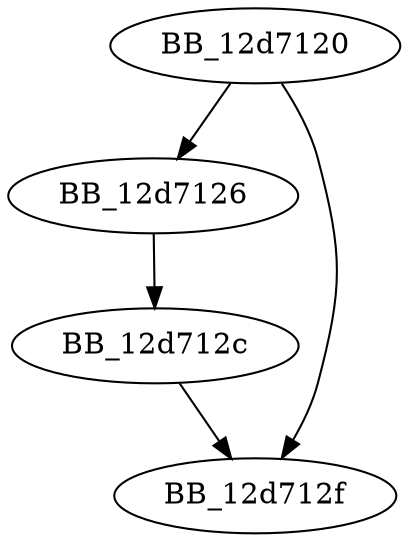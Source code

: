 DiGraph sub_12D7120{
BB_12d7120->BB_12d7126
BB_12d7120->BB_12d712f
BB_12d7126->BB_12d712c
BB_12d712c->BB_12d712f
}
